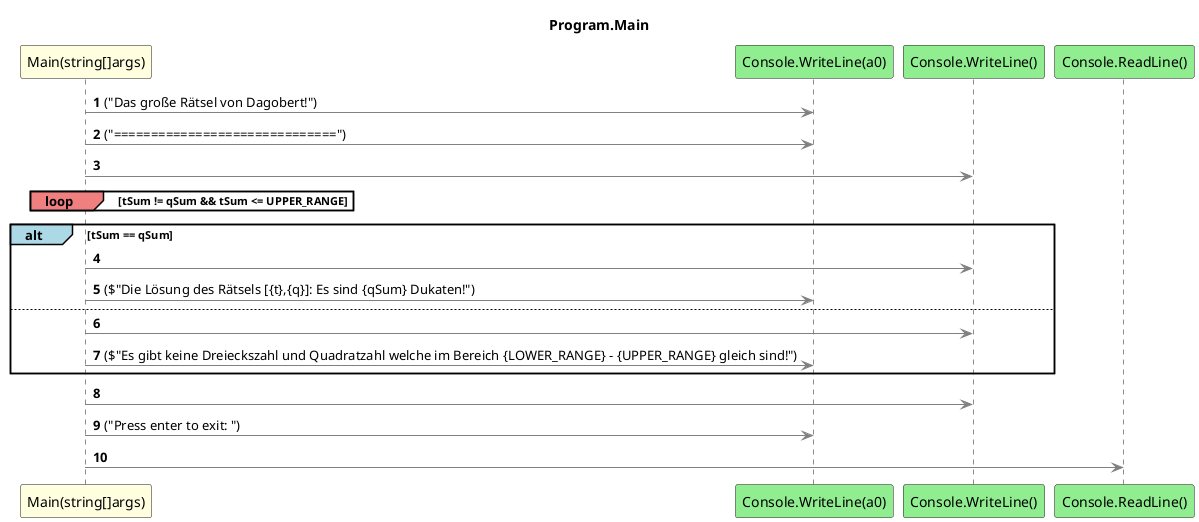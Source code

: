 @startuml Program.Main
title Program.Main
participant "Main(string[]args)" as Main_p0 #LightYellow
participant "Console.WriteLine(a0)" as Console_WriteLine_a0 #LightGreen
participant "Console.WriteLine()" as Console_WriteLine #LightGreen
participant "Console.ReadLine()" as Console_ReadLine #LightGreen
autonumber
Main_p0 -[#grey]> Console_WriteLine_a0 : ("Das große Rätsel von Dagobert!")
Main_p0 -[#grey]> Console_WriteLine_a0 : ("==============================")
Main_p0 -[#grey]> Console_WriteLine
loop#LightCoral tSum != qSum && tSum <= UPPER_RANGE
end
alt#LightBlue tSum == qSum
    Main_p0 -[#grey]> Console_WriteLine
    Main_p0 -[#grey]> Console_WriteLine_a0 : ($"Die Lösung des Rätsels [{t},{q}]: Es sind {qSum} Dukaten!")
    else
        Main_p0 -[#grey]> Console_WriteLine
        Main_p0 -[#grey]> Console_WriteLine_a0 : ($"Es gibt keine Dreieckszahl und Quadratzahl welche im Bereich {LOWER_RANGE} - {UPPER_RANGE} gleich sind!")
end
Main_p0 -[#grey]> Console_WriteLine
Main_p0 -[#grey]> Console_WriteLine_a0 : ("Press enter to exit: ")
Main_p0 -[#grey]> Console_ReadLine
@enduml
